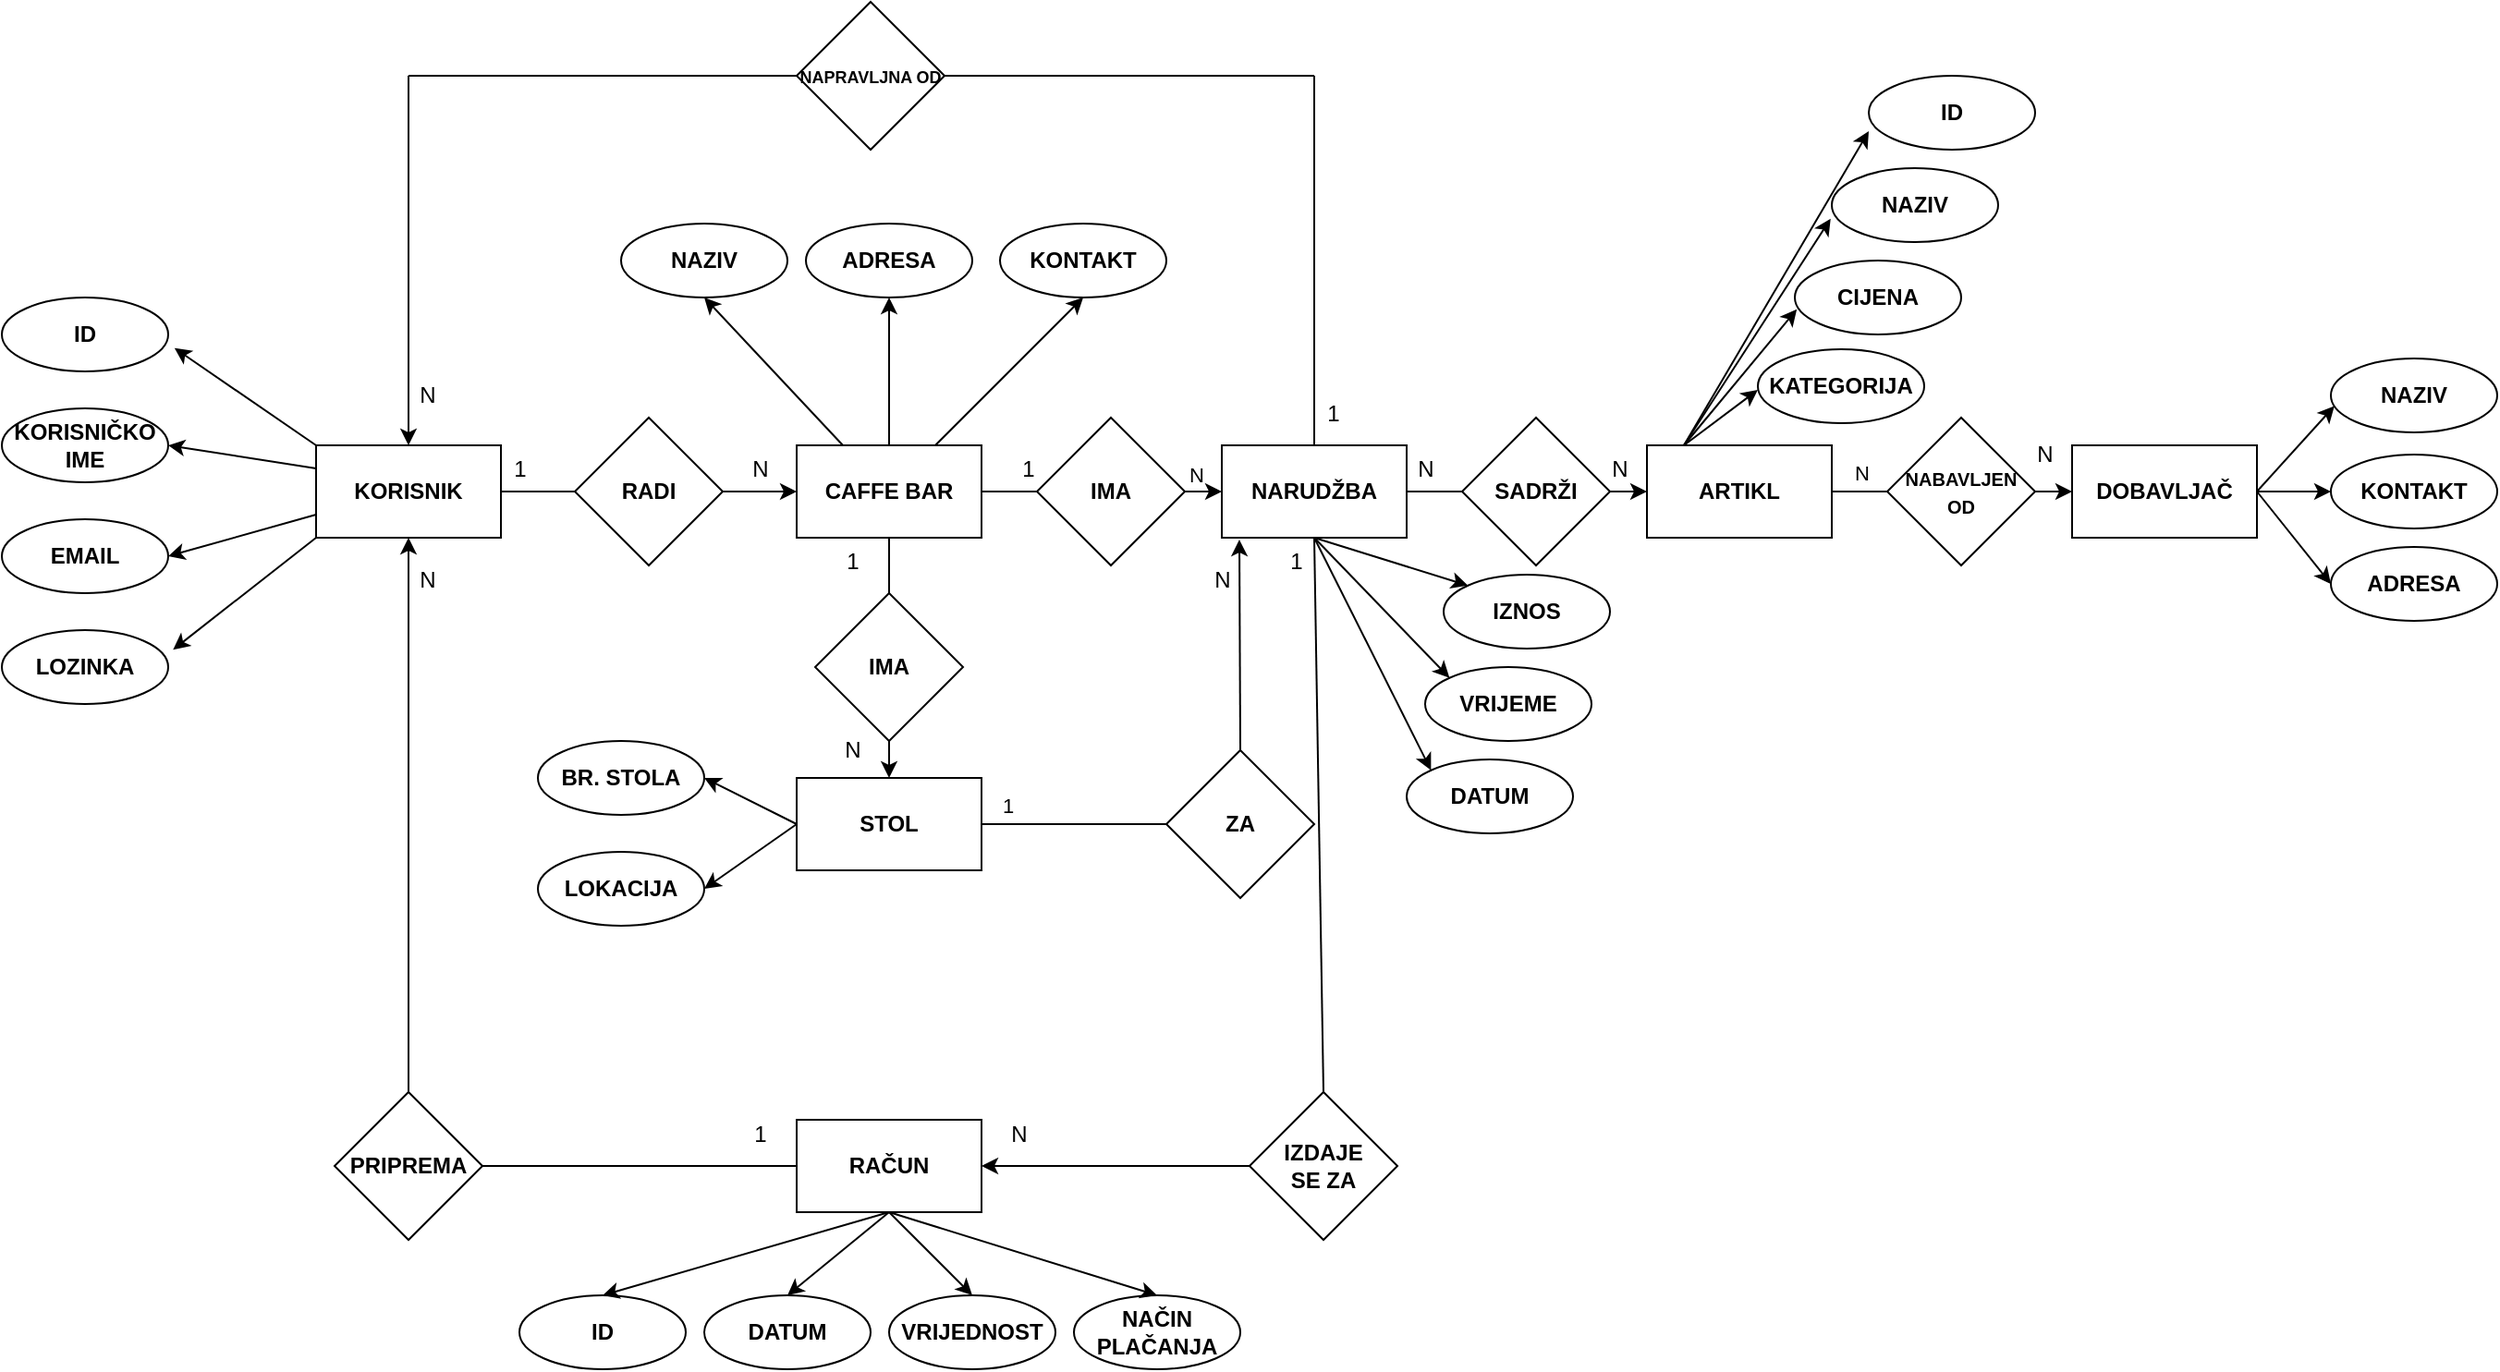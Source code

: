 <mxfile version="24.7.7">
  <diagram name="Page-1" id="Qe4Lrd-1hOxXekHHJIUY">
    <mxGraphModel dx="2471" dy="1044" grid="1" gridSize="10" guides="1" tooltips="1" connect="1" arrows="1" fold="1" page="1" pageScale="1" pageWidth="827" pageHeight="1169" math="0" shadow="0">
      <root>
        <mxCell id="0" />
        <mxCell id="1" parent="0" />
        <mxCell id="XF-ls_KRcd4qi8cHN1dS-2" value="&lt;b&gt;KORISNIK&lt;/b&gt;" style="rounded=0;whiteSpace=wrap;html=1;" vertex="1" parent="1">
          <mxGeometry x="110" y="240" width="100" height="50" as="geometry" />
        </mxCell>
        <mxCell id="XF-ls_KRcd4qi8cHN1dS-3" value="&lt;b&gt;CAFFE BAR&lt;/b&gt;" style="rounded=0;whiteSpace=wrap;html=1;" vertex="1" parent="1">
          <mxGeometry x="370" y="240" width="100" height="50" as="geometry" />
        </mxCell>
        <mxCell id="XF-ls_KRcd4qi8cHN1dS-5" value="&lt;b&gt;STOL&lt;/b&gt;" style="rounded=0;whiteSpace=wrap;html=1;" vertex="1" parent="1">
          <mxGeometry x="370" y="420" width="100" height="50" as="geometry" />
        </mxCell>
        <mxCell id="XF-ls_KRcd4qi8cHN1dS-7" value="&lt;b&gt;NARUDŽBA&lt;/b&gt;" style="rounded=0;whiteSpace=wrap;html=1;" vertex="1" parent="1">
          <mxGeometry x="600" y="240" width="100" height="50" as="geometry" />
        </mxCell>
        <mxCell id="XF-ls_KRcd4qi8cHN1dS-9" value="&lt;b&gt;ARTIKL&lt;/b&gt;" style="rounded=0;whiteSpace=wrap;html=1;" vertex="1" parent="1">
          <mxGeometry x="830" y="240" width="100" height="50" as="geometry" />
        </mxCell>
        <mxCell id="XF-ls_KRcd4qi8cHN1dS-11" value="&lt;b&gt;DOBAVLJAČ&lt;/b&gt;" style="rounded=0;whiteSpace=wrap;html=1;" vertex="1" parent="1">
          <mxGeometry x="1060" y="240" width="100" height="50" as="geometry" />
        </mxCell>
        <mxCell id="XF-ls_KRcd4qi8cHN1dS-13" value="&lt;b&gt;RAČUN&lt;/b&gt;" style="rounded=0;whiteSpace=wrap;html=1;" vertex="1" parent="1">
          <mxGeometry x="370" y="605" width="100" height="50" as="geometry" />
        </mxCell>
        <mxCell id="XF-ls_KRcd4qi8cHN1dS-15" value="&lt;b&gt;ID&lt;/b&gt;" style="ellipse;whiteSpace=wrap;html=1;" vertex="1" parent="1">
          <mxGeometry x="-60" y="160" width="90" height="40" as="geometry" />
        </mxCell>
        <mxCell id="XF-ls_KRcd4qi8cHN1dS-16" value="&lt;b&gt;KORISNIČKO IME&lt;/b&gt;" style="ellipse;whiteSpace=wrap;html=1;" vertex="1" parent="1">
          <mxGeometry x="-60" y="220" width="90" height="40" as="geometry" />
        </mxCell>
        <mxCell id="XF-ls_KRcd4qi8cHN1dS-20" value="&lt;b&gt;EMAIL&lt;/b&gt;" style="ellipse;whiteSpace=wrap;html=1;" vertex="1" parent="1">
          <mxGeometry x="-60" y="280" width="90" height="40" as="geometry" />
        </mxCell>
        <mxCell id="XF-ls_KRcd4qi8cHN1dS-22" value="&lt;b&gt;LOZINKA&lt;/b&gt;" style="ellipse;whiteSpace=wrap;html=1;" vertex="1" parent="1">
          <mxGeometry x="-60" y="340" width="90" height="40" as="geometry" />
        </mxCell>
        <mxCell id="XF-ls_KRcd4qi8cHN1dS-28" value="" style="endArrow=classic;html=1;rounded=0;exitX=0;exitY=1;exitDx=0;exitDy=0;entryX=1.029;entryY=0.265;entryDx=0;entryDy=0;entryPerimeter=0;" edge="1" parent="1" source="XF-ls_KRcd4qi8cHN1dS-2" target="XF-ls_KRcd4qi8cHN1dS-22">
          <mxGeometry width="50" height="50" relative="1" as="geometry">
            <mxPoint x="330" y="280" as="sourcePoint" />
            <mxPoint x="380" y="230" as="targetPoint" />
          </mxGeometry>
        </mxCell>
        <mxCell id="XF-ls_KRcd4qi8cHN1dS-29" value="" style="endArrow=classic;html=1;rounded=0;exitX=0;exitY=0.75;exitDx=0;exitDy=0;entryX=1;entryY=0.5;entryDx=0;entryDy=0;" edge="1" parent="1" source="XF-ls_KRcd4qi8cHN1dS-2" target="XF-ls_KRcd4qi8cHN1dS-20">
          <mxGeometry width="50" height="50" relative="1" as="geometry">
            <mxPoint x="330" y="280" as="sourcePoint" />
            <mxPoint x="380" y="230" as="targetPoint" />
          </mxGeometry>
        </mxCell>
        <mxCell id="XF-ls_KRcd4qi8cHN1dS-30" value="" style="endArrow=classic;html=1;rounded=0;exitX=0;exitY=0.25;exitDx=0;exitDy=0;entryX=1;entryY=0.5;entryDx=0;entryDy=0;" edge="1" parent="1" source="XF-ls_KRcd4qi8cHN1dS-2" target="XF-ls_KRcd4qi8cHN1dS-16">
          <mxGeometry width="50" height="50" relative="1" as="geometry">
            <mxPoint x="330" y="280" as="sourcePoint" />
            <mxPoint x="380" y="230" as="targetPoint" />
          </mxGeometry>
        </mxCell>
        <mxCell id="XF-ls_KRcd4qi8cHN1dS-31" value="" style="endArrow=classic;html=1;rounded=0;exitX=0;exitY=0;exitDx=0;exitDy=0;entryX=1.038;entryY=0.685;entryDx=0;entryDy=0;entryPerimeter=0;" edge="1" parent="1" source="XF-ls_KRcd4qi8cHN1dS-2" target="XF-ls_KRcd4qi8cHN1dS-15">
          <mxGeometry width="50" height="50" relative="1" as="geometry">
            <mxPoint x="330" y="280" as="sourcePoint" />
            <mxPoint x="380" y="230" as="targetPoint" />
          </mxGeometry>
        </mxCell>
        <mxCell id="XF-ls_KRcd4qi8cHN1dS-32" style="edgeStyle=orthogonalEdgeStyle;rounded=0;orthogonalLoop=1;jettySize=auto;html=1;exitX=0.5;exitY=1;exitDx=0;exitDy=0;" edge="1" parent="1" source="XF-ls_KRcd4qi8cHN1dS-3" target="XF-ls_KRcd4qi8cHN1dS-3">
          <mxGeometry relative="1" as="geometry" />
        </mxCell>
        <mxCell id="XF-ls_KRcd4qi8cHN1dS-33" value="&lt;b&gt;RADI&lt;/b&gt;" style="rhombus;whiteSpace=wrap;html=1;" vertex="1" parent="1">
          <mxGeometry x="250" y="225" width="80" height="80" as="geometry" />
        </mxCell>
        <mxCell id="XF-ls_KRcd4qi8cHN1dS-34" value="" style="endArrow=none;html=1;rounded=0;exitX=1;exitY=0.5;exitDx=0;exitDy=0;entryX=0;entryY=0.5;entryDx=0;entryDy=0;" edge="1" parent="1" source="XF-ls_KRcd4qi8cHN1dS-2" target="XF-ls_KRcd4qi8cHN1dS-33">
          <mxGeometry width="50" height="50" relative="1" as="geometry">
            <mxPoint x="330" y="280" as="sourcePoint" />
            <mxPoint x="380" y="230" as="targetPoint" />
          </mxGeometry>
        </mxCell>
        <mxCell id="XF-ls_KRcd4qi8cHN1dS-35" value="" style="endArrow=classic;html=1;rounded=0;exitX=1;exitY=0.5;exitDx=0;exitDy=0;entryX=0;entryY=0.5;entryDx=0;entryDy=0;" edge="1" parent="1" source="XF-ls_KRcd4qi8cHN1dS-33" target="XF-ls_KRcd4qi8cHN1dS-3">
          <mxGeometry width="50" height="50" relative="1" as="geometry">
            <mxPoint x="330" y="280" as="sourcePoint" />
            <mxPoint x="380" y="230" as="targetPoint" />
          </mxGeometry>
        </mxCell>
        <mxCell id="XF-ls_KRcd4qi8cHN1dS-36" value="1" style="text;html=1;align=center;verticalAlign=middle;resizable=0;points=[];autosize=1;strokeColor=none;fillColor=none;" vertex="1" parent="1">
          <mxGeometry x="205" y="238" width="30" height="30" as="geometry" />
        </mxCell>
        <mxCell id="XF-ls_KRcd4qi8cHN1dS-37" value="N" style="text;html=1;align=center;verticalAlign=middle;resizable=0;points=[];autosize=1;strokeColor=none;fillColor=none;" vertex="1" parent="1">
          <mxGeometry x="335" y="238" width="30" height="30" as="geometry" />
        </mxCell>
        <mxCell id="XF-ls_KRcd4qi8cHN1dS-40" value="&lt;b&gt;NAZIV&lt;/b&gt;" style="ellipse;whiteSpace=wrap;html=1;" vertex="1" parent="1">
          <mxGeometry x="275" y="120" width="90" height="40" as="geometry" />
        </mxCell>
        <mxCell id="XF-ls_KRcd4qi8cHN1dS-42" value="&lt;b&gt;ADRESA&lt;/b&gt;" style="ellipse;whiteSpace=wrap;html=1;" vertex="1" parent="1">
          <mxGeometry x="375" y="120" width="90" height="40" as="geometry" />
        </mxCell>
        <mxCell id="XF-ls_KRcd4qi8cHN1dS-44" value="&lt;b&gt;KONTAKT&lt;/b&gt;" style="ellipse;whiteSpace=wrap;html=1;" vertex="1" parent="1">
          <mxGeometry x="480" y="120" width="90" height="40" as="geometry" />
        </mxCell>
        <mxCell id="XF-ls_KRcd4qi8cHN1dS-46" value="" style="endArrow=classic;html=1;rounded=0;entryX=0.5;entryY=1;entryDx=0;entryDy=0;exitX=0.5;exitY=0;exitDx=0;exitDy=0;" edge="1" parent="1" source="XF-ls_KRcd4qi8cHN1dS-3" target="XF-ls_KRcd4qi8cHN1dS-42">
          <mxGeometry width="50" height="50" relative="1" as="geometry">
            <mxPoint x="330" y="280" as="sourcePoint" />
            <mxPoint x="380" y="230" as="targetPoint" />
          </mxGeometry>
        </mxCell>
        <mxCell id="XF-ls_KRcd4qi8cHN1dS-47" value="" style="endArrow=classic;html=1;rounded=0;entryX=0.5;entryY=1;entryDx=0;entryDy=0;exitX=0.25;exitY=0;exitDx=0;exitDy=0;" edge="1" parent="1" source="XF-ls_KRcd4qi8cHN1dS-3" target="XF-ls_KRcd4qi8cHN1dS-40">
          <mxGeometry width="50" height="50" relative="1" as="geometry">
            <mxPoint x="330" y="280" as="sourcePoint" />
            <mxPoint x="380" y="230" as="targetPoint" />
          </mxGeometry>
        </mxCell>
        <mxCell id="XF-ls_KRcd4qi8cHN1dS-48" value="" style="endArrow=classic;html=1;rounded=0;exitX=0.75;exitY=0;exitDx=0;exitDy=0;entryX=0.5;entryY=1;entryDx=0;entryDy=0;" edge="1" parent="1" source="XF-ls_KRcd4qi8cHN1dS-3" target="XF-ls_KRcd4qi8cHN1dS-44">
          <mxGeometry width="50" height="50" relative="1" as="geometry">
            <mxPoint x="330" y="280" as="sourcePoint" />
            <mxPoint x="380" y="230" as="targetPoint" />
          </mxGeometry>
        </mxCell>
        <mxCell id="XF-ls_KRcd4qi8cHN1dS-50" value="&lt;b&gt;IMA&lt;/b&gt;" style="rhombus;whiteSpace=wrap;html=1;" vertex="1" parent="1">
          <mxGeometry x="380" y="320" width="80" height="80" as="geometry" />
        </mxCell>
        <mxCell id="XF-ls_KRcd4qi8cHN1dS-51" value="&lt;b&gt;IMA&lt;/b&gt;" style="rhombus;whiteSpace=wrap;html=1;" vertex="1" parent="1">
          <mxGeometry x="500" y="225" width="80" height="80" as="geometry" />
        </mxCell>
        <mxCell id="XF-ls_KRcd4qi8cHN1dS-52" value="&lt;b&gt;BR. STOLA&lt;/b&gt;" style="ellipse;whiteSpace=wrap;html=1;" vertex="1" parent="1">
          <mxGeometry x="230" y="400" width="90" height="40" as="geometry" />
        </mxCell>
        <mxCell id="XF-ls_KRcd4qi8cHN1dS-54" value="&lt;b&gt;LOKACIJA&lt;/b&gt;" style="ellipse;whiteSpace=wrap;html=1;" vertex="1" parent="1">
          <mxGeometry x="230" y="460" width="90" height="40" as="geometry" />
        </mxCell>
        <mxCell id="XF-ls_KRcd4qi8cHN1dS-56" value="" style="endArrow=classic;html=1;rounded=0;exitX=0;exitY=0.5;exitDx=0;exitDy=0;entryX=1;entryY=0.5;entryDx=0;entryDy=0;" edge="1" parent="1" source="XF-ls_KRcd4qi8cHN1dS-5" target="XF-ls_KRcd4qi8cHN1dS-52">
          <mxGeometry width="50" height="50" relative="1" as="geometry">
            <mxPoint x="250" y="390" as="sourcePoint" />
            <mxPoint x="300" y="340" as="targetPoint" />
          </mxGeometry>
        </mxCell>
        <mxCell id="XF-ls_KRcd4qi8cHN1dS-57" value="" style="endArrow=classic;html=1;rounded=0;exitX=0;exitY=0.5;exitDx=0;exitDy=0;entryX=1;entryY=0.5;entryDx=0;entryDy=0;" edge="1" parent="1" source="XF-ls_KRcd4qi8cHN1dS-5" target="XF-ls_KRcd4qi8cHN1dS-54">
          <mxGeometry width="50" height="50" relative="1" as="geometry">
            <mxPoint x="250" y="390" as="sourcePoint" />
            <mxPoint x="300" y="340" as="targetPoint" />
          </mxGeometry>
        </mxCell>
        <mxCell id="XF-ls_KRcd4qi8cHN1dS-58" value="&lt;b&gt;DATUM&lt;/b&gt;" style="ellipse;whiteSpace=wrap;html=1;" vertex="1" parent="1">
          <mxGeometry x="700" y="410" width="90" height="40" as="geometry" />
        </mxCell>
        <mxCell id="XF-ls_KRcd4qi8cHN1dS-60" value="&lt;b&gt;VRIJEME&lt;/b&gt;" style="ellipse;whiteSpace=wrap;html=1;" vertex="1" parent="1">
          <mxGeometry x="710" y="360" width="90" height="40" as="geometry" />
        </mxCell>
        <mxCell id="XF-ls_KRcd4qi8cHN1dS-62" value="&lt;b&gt;IZNOS&lt;/b&gt;" style="ellipse;whiteSpace=wrap;html=1;" vertex="1" parent="1">
          <mxGeometry x="720" y="310" width="90" height="40" as="geometry" />
        </mxCell>
        <mxCell id="XF-ls_KRcd4qi8cHN1dS-65" value="" style="endArrow=none;html=1;rounded=0;entryX=0.5;entryY=1;entryDx=0;entryDy=0;exitX=0.5;exitY=0;exitDx=0;exitDy=0;" edge="1" parent="1" source="XF-ls_KRcd4qi8cHN1dS-50" target="XF-ls_KRcd4qi8cHN1dS-3">
          <mxGeometry width="50" height="50" relative="1" as="geometry">
            <mxPoint x="450" y="390" as="sourcePoint" />
            <mxPoint x="500" y="340" as="targetPoint" />
          </mxGeometry>
        </mxCell>
        <mxCell id="XF-ls_KRcd4qi8cHN1dS-66" value="" style="endArrow=classic;html=1;rounded=0;exitX=0.5;exitY=1;exitDx=0;exitDy=0;entryX=0.5;entryY=0;entryDx=0;entryDy=0;" edge="1" parent="1" source="XF-ls_KRcd4qi8cHN1dS-50" target="XF-ls_KRcd4qi8cHN1dS-5">
          <mxGeometry width="50" height="50" relative="1" as="geometry">
            <mxPoint x="450" y="390" as="sourcePoint" />
            <mxPoint x="500" y="340" as="targetPoint" />
          </mxGeometry>
        </mxCell>
        <mxCell id="XF-ls_KRcd4qi8cHN1dS-67" value="1" style="text;html=1;align=center;verticalAlign=middle;resizable=0;points=[];autosize=1;strokeColor=none;fillColor=none;" vertex="1" parent="1">
          <mxGeometry x="385" y="288" width="30" height="30" as="geometry" />
        </mxCell>
        <mxCell id="XF-ls_KRcd4qi8cHN1dS-68" value="N" style="text;html=1;align=center;verticalAlign=middle;resizable=0;points=[];autosize=1;strokeColor=none;fillColor=none;" vertex="1" parent="1">
          <mxGeometry x="385" y="390" width="30" height="30" as="geometry" />
        </mxCell>
        <mxCell id="XF-ls_KRcd4qi8cHN1dS-69" value="" style="endArrow=none;html=1;rounded=0;exitX=1;exitY=0.5;exitDx=0;exitDy=0;entryX=0;entryY=0.5;entryDx=0;entryDy=0;" edge="1" parent="1" source="XF-ls_KRcd4qi8cHN1dS-3" target="XF-ls_KRcd4qi8cHN1dS-51">
          <mxGeometry width="50" height="50" relative="1" as="geometry">
            <mxPoint x="450" y="390" as="sourcePoint" />
            <mxPoint x="500" y="340" as="targetPoint" />
          </mxGeometry>
        </mxCell>
        <mxCell id="XF-ls_KRcd4qi8cHN1dS-70" value="1" style="text;html=1;align=center;verticalAlign=middle;resizable=0;points=[];autosize=1;strokeColor=none;fillColor=none;" vertex="1" parent="1">
          <mxGeometry x="480" y="238" width="30" height="30" as="geometry" />
        </mxCell>
        <mxCell id="XF-ls_KRcd4qi8cHN1dS-72" value="" style="endArrow=classic;html=1;rounded=0;exitX=1;exitY=0.5;exitDx=0;exitDy=0;entryX=0;entryY=0.5;entryDx=0;entryDy=0;" edge="1" parent="1" source="XF-ls_KRcd4qi8cHN1dS-51" target="XF-ls_KRcd4qi8cHN1dS-7">
          <mxGeometry width="50" height="50" relative="1" as="geometry">
            <mxPoint x="450" y="390" as="sourcePoint" />
            <mxPoint x="500" y="340" as="targetPoint" />
          </mxGeometry>
        </mxCell>
        <mxCell id="XF-ls_KRcd4qi8cHN1dS-77" value="N" style="edgeLabel;html=1;align=center;verticalAlign=middle;resizable=0;points=[];" vertex="1" connectable="0" parent="XF-ls_KRcd4qi8cHN1dS-72">
          <mxGeometry x="-0.42" y="9" relative="1" as="geometry">
            <mxPoint as="offset" />
          </mxGeometry>
        </mxCell>
        <mxCell id="XF-ls_KRcd4qi8cHN1dS-78" value="" style="endArrow=classic;html=1;rounded=0;entryX=0;entryY=0;entryDx=0;entryDy=0;" edge="1" parent="1" target="XF-ls_KRcd4qi8cHN1dS-58">
          <mxGeometry width="50" height="50" relative="1" as="geometry">
            <mxPoint x="650" y="290" as="sourcePoint" />
            <mxPoint x="500" y="340" as="targetPoint" />
          </mxGeometry>
        </mxCell>
        <mxCell id="XF-ls_KRcd4qi8cHN1dS-79" value="" style="endArrow=classic;html=1;rounded=0;exitX=0.5;exitY=1;exitDx=0;exitDy=0;entryX=0;entryY=0;entryDx=0;entryDy=0;" edge="1" parent="1" source="XF-ls_KRcd4qi8cHN1dS-7" target="XF-ls_KRcd4qi8cHN1dS-60">
          <mxGeometry width="50" height="50" relative="1" as="geometry">
            <mxPoint x="450" y="390" as="sourcePoint" />
            <mxPoint x="500" y="340" as="targetPoint" />
          </mxGeometry>
        </mxCell>
        <mxCell id="XF-ls_KRcd4qi8cHN1dS-80" value="" style="endArrow=classic;html=1;rounded=0;entryX=0;entryY=0;entryDx=0;entryDy=0;" edge="1" parent="1" target="XF-ls_KRcd4qi8cHN1dS-62">
          <mxGeometry width="50" height="50" relative="1" as="geometry">
            <mxPoint x="650" y="290" as="sourcePoint" />
            <mxPoint x="500" y="340" as="targetPoint" />
          </mxGeometry>
        </mxCell>
        <mxCell id="XF-ls_KRcd4qi8cHN1dS-81" value="&lt;b&gt;ZA&lt;/b&gt;" style="rhombus;whiteSpace=wrap;html=1;" vertex="1" parent="1">
          <mxGeometry x="570" y="405" width="80" height="80" as="geometry" />
        </mxCell>
        <mxCell id="XF-ls_KRcd4qi8cHN1dS-82" value="" style="endArrow=none;html=1;rounded=0;exitX=1;exitY=0.5;exitDx=0;exitDy=0;entryX=0;entryY=0.5;entryDx=0;entryDy=0;" edge="1" parent="1" source="XF-ls_KRcd4qi8cHN1dS-5" target="XF-ls_KRcd4qi8cHN1dS-81">
          <mxGeometry width="50" height="50" relative="1" as="geometry">
            <mxPoint x="450" y="390" as="sourcePoint" />
            <mxPoint x="500" y="340" as="targetPoint" />
          </mxGeometry>
        </mxCell>
        <mxCell id="XF-ls_KRcd4qi8cHN1dS-86" value="1" style="edgeLabel;html=1;align=center;verticalAlign=middle;resizable=0;points=[];" vertex="1" connectable="0" parent="XF-ls_KRcd4qi8cHN1dS-82">
          <mxGeometry x="-0.724" y="10" relative="1" as="geometry">
            <mxPoint as="offset" />
          </mxGeometry>
        </mxCell>
        <mxCell id="XF-ls_KRcd4qi8cHN1dS-83" value="" style="endArrow=classic;html=1;rounded=0;entryX=0.095;entryY=1.021;entryDx=0;entryDy=0;entryPerimeter=0;exitX=0.5;exitY=0;exitDx=0;exitDy=0;" edge="1" parent="1" source="XF-ls_KRcd4qi8cHN1dS-81" target="XF-ls_KRcd4qi8cHN1dS-7">
          <mxGeometry width="50" height="50" relative="1" as="geometry">
            <mxPoint x="620" y="400" as="sourcePoint" />
            <mxPoint x="609.28" y="297.06" as="targetPoint" />
          </mxGeometry>
        </mxCell>
        <mxCell id="XF-ls_KRcd4qi8cHN1dS-88" value="&lt;font size=&quot;1&quot;&gt;&lt;b style=&quot;font-size: 9px;&quot;&gt;NAPRAVLJNA OD&lt;/b&gt;&lt;/font&gt;" style="rhombus;whiteSpace=wrap;html=1;" vertex="1" parent="1">
          <mxGeometry x="370" width="80" height="80" as="geometry" />
        </mxCell>
        <mxCell id="XF-ls_KRcd4qi8cHN1dS-89" value="" style="endArrow=none;html=1;rounded=0;exitX=0.5;exitY=0;exitDx=0;exitDy=0;" edge="1" parent="1" source="XF-ls_KRcd4qi8cHN1dS-7">
          <mxGeometry width="50" height="50" relative="1" as="geometry">
            <mxPoint x="520" y="210" as="sourcePoint" />
            <mxPoint x="650" y="40" as="targetPoint" />
          </mxGeometry>
        </mxCell>
        <mxCell id="XF-ls_KRcd4qi8cHN1dS-90" value="" style="endArrow=none;html=1;rounded=0;exitX=1;exitY=0.5;exitDx=0;exitDy=0;" edge="1" parent="1" source="XF-ls_KRcd4qi8cHN1dS-88">
          <mxGeometry width="50" height="50" relative="1" as="geometry">
            <mxPoint x="520" y="210" as="sourcePoint" />
            <mxPoint x="650" y="40" as="targetPoint" />
          </mxGeometry>
        </mxCell>
        <mxCell id="XF-ls_KRcd4qi8cHN1dS-91" value="" style="endArrow=none;html=1;rounded=0;entryX=0;entryY=0.5;entryDx=0;entryDy=0;" edge="1" parent="1" target="XF-ls_KRcd4qi8cHN1dS-88">
          <mxGeometry width="50" height="50" relative="1" as="geometry">
            <mxPoint x="160" y="40" as="sourcePoint" />
            <mxPoint x="410" y="160" as="targetPoint" />
          </mxGeometry>
        </mxCell>
        <mxCell id="XF-ls_KRcd4qi8cHN1dS-92" value="" style="endArrow=classic;html=1;rounded=0;entryX=0.5;entryY=0;entryDx=0;entryDy=0;" edge="1" parent="1" target="XF-ls_KRcd4qi8cHN1dS-2">
          <mxGeometry width="50" height="50" relative="1" as="geometry">
            <mxPoint x="160" y="40" as="sourcePoint" />
            <mxPoint x="410" y="160" as="targetPoint" />
          </mxGeometry>
        </mxCell>
        <mxCell id="XF-ls_KRcd4qi8cHN1dS-93" value="1" style="text;html=1;align=center;verticalAlign=middle;resizable=0;points=[];autosize=1;strokeColor=none;fillColor=none;" vertex="1" parent="1">
          <mxGeometry x="645" y="208" width="30" height="30" as="geometry" />
        </mxCell>
        <mxCell id="XF-ls_KRcd4qi8cHN1dS-94" value="N" style="text;html=1;align=center;verticalAlign=middle;resizable=0;points=[];autosize=1;strokeColor=none;fillColor=none;" vertex="1" parent="1">
          <mxGeometry x="155" y="198" width="30" height="30" as="geometry" />
        </mxCell>
        <mxCell id="XF-ls_KRcd4qi8cHN1dS-95" value="&lt;b&gt;SADRŽI&lt;/b&gt;" style="rhombus;whiteSpace=wrap;html=1;" vertex="1" parent="1">
          <mxGeometry x="730" y="225" width="80" height="80" as="geometry" />
        </mxCell>
        <mxCell id="XF-ls_KRcd4qi8cHN1dS-96" value="" style="endArrow=none;html=1;rounded=0;exitX=1;exitY=0.5;exitDx=0;exitDy=0;entryX=0;entryY=0.5;entryDx=0;entryDy=0;" edge="1" parent="1" source="XF-ls_KRcd4qi8cHN1dS-7" target="XF-ls_KRcd4qi8cHN1dS-95">
          <mxGeometry width="50" height="50" relative="1" as="geometry">
            <mxPoint x="600" y="220" as="sourcePoint" />
            <mxPoint x="650" y="170" as="targetPoint" />
          </mxGeometry>
        </mxCell>
        <mxCell id="XF-ls_KRcd4qi8cHN1dS-97" value="" style="endArrow=classic;html=1;rounded=0;exitX=1;exitY=0.5;exitDx=0;exitDy=0;entryX=0;entryY=0.5;entryDx=0;entryDy=0;" edge="1" parent="1" source="XF-ls_KRcd4qi8cHN1dS-95" target="XF-ls_KRcd4qi8cHN1dS-9">
          <mxGeometry width="50" height="50" relative="1" as="geometry">
            <mxPoint x="600" y="220" as="sourcePoint" />
            <mxPoint x="650" y="170" as="targetPoint" />
          </mxGeometry>
        </mxCell>
        <mxCell id="XF-ls_KRcd4qi8cHN1dS-98" value="N" style="text;html=1;align=center;verticalAlign=middle;resizable=0;points=[];autosize=1;strokeColor=none;fillColor=none;" vertex="1" parent="1">
          <mxGeometry x="695" y="238" width="30" height="30" as="geometry" />
        </mxCell>
        <mxCell id="XF-ls_KRcd4qi8cHN1dS-99" value="N" style="text;html=1;align=center;verticalAlign=middle;resizable=0;points=[];autosize=1;strokeColor=none;fillColor=none;" vertex="1" parent="1">
          <mxGeometry x="800" y="238" width="30" height="30" as="geometry" />
        </mxCell>
        <mxCell id="XF-ls_KRcd4qi8cHN1dS-100" value="&lt;font size=&quot;1&quot;&gt;&lt;b&gt;NABAVLJEN&lt;/b&gt;&lt;/font&gt;&lt;div&gt;&lt;font size=&quot;1&quot;&gt;&lt;b&gt;OD&lt;/b&gt;&lt;/font&gt;&lt;/div&gt;" style="rhombus;whiteSpace=wrap;html=1;" vertex="1" parent="1">
          <mxGeometry x="960" y="225" width="80" height="80" as="geometry" />
        </mxCell>
        <mxCell id="XF-ls_KRcd4qi8cHN1dS-101" value="" style="endArrow=none;html=1;rounded=0;exitX=1;exitY=0.5;exitDx=0;exitDy=0;entryX=0;entryY=0.5;entryDx=0;entryDy=0;" edge="1" parent="1" source="XF-ls_KRcd4qi8cHN1dS-9" target="XF-ls_KRcd4qi8cHN1dS-100">
          <mxGeometry width="50" height="50" relative="1" as="geometry">
            <mxPoint x="700" y="260" as="sourcePoint" />
            <mxPoint x="750" y="210" as="targetPoint" />
          </mxGeometry>
        </mxCell>
        <mxCell id="XF-ls_KRcd4qi8cHN1dS-103" value="N" style="edgeLabel;html=1;align=center;verticalAlign=middle;resizable=0;points=[];" vertex="1" connectable="0" parent="XF-ls_KRcd4qi8cHN1dS-101">
          <mxGeometry x="0.051" y="10" relative="1" as="geometry">
            <mxPoint as="offset" />
          </mxGeometry>
        </mxCell>
        <mxCell id="XF-ls_KRcd4qi8cHN1dS-102" value="" style="endArrow=classic;html=1;rounded=0;exitX=1;exitY=0.5;exitDx=0;exitDy=0;entryX=0;entryY=0.5;entryDx=0;entryDy=0;" edge="1" parent="1" source="XF-ls_KRcd4qi8cHN1dS-100" target="XF-ls_KRcd4qi8cHN1dS-11">
          <mxGeometry width="50" height="50" relative="1" as="geometry">
            <mxPoint x="700" y="260" as="sourcePoint" />
            <mxPoint x="750" y="210" as="targetPoint" />
          </mxGeometry>
        </mxCell>
        <mxCell id="XF-ls_KRcd4qi8cHN1dS-104" value="N" style="text;html=1;align=center;verticalAlign=middle;resizable=0;points=[];autosize=1;strokeColor=none;fillColor=none;" vertex="1" parent="1">
          <mxGeometry x="1030" y="230" width="30" height="30" as="geometry" />
        </mxCell>
        <mxCell id="XF-ls_KRcd4qi8cHN1dS-105" value="&lt;b&gt;NAZIV&lt;/b&gt;" style="ellipse;whiteSpace=wrap;html=1;" vertex="1" parent="1">
          <mxGeometry x="930" y="90" width="90" height="40" as="geometry" />
        </mxCell>
        <mxCell id="XF-ls_KRcd4qi8cHN1dS-107" value="&lt;b&gt;CIJENA&lt;/b&gt;" style="ellipse;whiteSpace=wrap;html=1;" vertex="1" parent="1">
          <mxGeometry x="910" y="140" width="90" height="40" as="geometry" />
        </mxCell>
        <mxCell id="XF-ls_KRcd4qi8cHN1dS-109" value="&lt;b&gt;KATEGORIJA&lt;/b&gt;" style="ellipse;whiteSpace=wrap;html=1;" vertex="1" parent="1">
          <mxGeometry x="890" y="188" width="90" height="40" as="geometry" />
        </mxCell>
        <mxCell id="XF-ls_KRcd4qi8cHN1dS-111" value="&lt;b&gt;ID&lt;/b&gt;" style="ellipse;whiteSpace=wrap;html=1;" vertex="1" parent="1">
          <mxGeometry x="950" y="40" width="90" height="40" as="geometry" />
        </mxCell>
        <mxCell id="XF-ls_KRcd4qi8cHN1dS-113" value="" style="endArrow=classic;html=1;rounded=0;" edge="1" parent="1">
          <mxGeometry width="50" height="50" relative="1" as="geometry">
            <mxPoint x="850" y="240" as="sourcePoint" />
            <mxPoint x="890" y="210" as="targetPoint" />
          </mxGeometry>
        </mxCell>
        <mxCell id="XF-ls_KRcd4qi8cHN1dS-114" value="" style="endArrow=classic;html=1;rounded=0;entryX=0.012;entryY=0.66;entryDx=0;entryDy=0;entryPerimeter=0;" edge="1" parent="1" target="XF-ls_KRcd4qi8cHN1dS-107">
          <mxGeometry width="50" height="50" relative="1" as="geometry">
            <mxPoint x="850" y="240" as="sourcePoint" />
            <mxPoint x="910" y="160" as="targetPoint" />
          </mxGeometry>
        </mxCell>
        <mxCell id="XF-ls_KRcd4qi8cHN1dS-115" value="" style="endArrow=classic;html=1;rounded=0;entryX=-0.007;entryY=0.684;entryDx=0;entryDy=0;entryPerimeter=0;" edge="1" parent="1" target="XF-ls_KRcd4qi8cHN1dS-105">
          <mxGeometry width="50" height="50" relative="1" as="geometry">
            <mxPoint x="850" y="240" as="sourcePoint" />
            <mxPoint x="900" y="150" as="targetPoint" />
          </mxGeometry>
        </mxCell>
        <mxCell id="XF-ls_KRcd4qi8cHN1dS-116" value="" style="endArrow=classic;html=1;rounded=0;entryX=0;entryY=0.75;entryDx=0;entryDy=0;entryPerimeter=0;" edge="1" parent="1" target="XF-ls_KRcd4qi8cHN1dS-111">
          <mxGeometry width="50" height="50" relative="1" as="geometry">
            <mxPoint x="850" y="240" as="sourcePoint" />
            <mxPoint x="990" y="110" as="targetPoint" />
          </mxGeometry>
        </mxCell>
        <mxCell id="XF-ls_KRcd4qi8cHN1dS-117" value="&lt;b&gt;NAZIV&lt;/b&gt;" style="ellipse;whiteSpace=wrap;html=1;" vertex="1" parent="1">
          <mxGeometry x="1200" y="193" width="90" height="40" as="geometry" />
        </mxCell>
        <mxCell id="XF-ls_KRcd4qi8cHN1dS-119" value="&lt;b&gt;KONTAKT&lt;/b&gt;" style="ellipse;whiteSpace=wrap;html=1;" vertex="1" parent="1">
          <mxGeometry x="1200" y="245" width="90" height="40" as="geometry" />
        </mxCell>
        <mxCell id="XF-ls_KRcd4qi8cHN1dS-124" value="&lt;b&gt;ADRESA&lt;/b&gt;" style="ellipse;whiteSpace=wrap;html=1;" vertex="1" parent="1">
          <mxGeometry x="1200" y="295" width="90" height="40" as="geometry" />
        </mxCell>
        <mxCell id="XF-ls_KRcd4qi8cHN1dS-126" value="" style="endArrow=classic;html=1;rounded=0;exitX=1;exitY=0.5;exitDx=0;exitDy=0;entryX=0.021;entryY=0.644;entryDx=0;entryDy=0;entryPerimeter=0;" edge="1" parent="1" source="XF-ls_KRcd4qi8cHN1dS-11" target="XF-ls_KRcd4qi8cHN1dS-117">
          <mxGeometry width="50" height="50" relative="1" as="geometry">
            <mxPoint x="1100" y="210" as="sourcePoint" />
            <mxPoint x="1150" y="160" as="targetPoint" />
          </mxGeometry>
        </mxCell>
        <mxCell id="XF-ls_KRcd4qi8cHN1dS-127" value="" style="endArrow=classic;html=1;rounded=0;exitX=1;exitY=0.5;exitDx=0;exitDy=0;entryX=0;entryY=0.5;entryDx=0;entryDy=0;" edge="1" parent="1" source="XF-ls_KRcd4qi8cHN1dS-11" target="XF-ls_KRcd4qi8cHN1dS-119">
          <mxGeometry width="50" height="50" relative="1" as="geometry">
            <mxPoint x="1100" y="210" as="sourcePoint" />
            <mxPoint x="1150" y="160" as="targetPoint" />
          </mxGeometry>
        </mxCell>
        <mxCell id="XF-ls_KRcd4qi8cHN1dS-128" value="" style="endArrow=classic;html=1;rounded=0;exitX=1;exitY=0.5;exitDx=0;exitDy=0;entryX=0;entryY=0.5;entryDx=0;entryDy=0;" edge="1" parent="1" source="XF-ls_KRcd4qi8cHN1dS-11" target="XF-ls_KRcd4qi8cHN1dS-124">
          <mxGeometry width="50" height="50" relative="1" as="geometry">
            <mxPoint x="1100" y="210" as="sourcePoint" />
            <mxPoint x="1150" y="160" as="targetPoint" />
          </mxGeometry>
        </mxCell>
        <mxCell id="XF-ls_KRcd4qi8cHN1dS-130" value="&lt;b&gt;IZDAJE&lt;/b&gt;&lt;div&gt;&lt;b&gt;SE ZA&lt;/b&gt;&lt;/div&gt;" style="rhombus;whiteSpace=wrap;html=1;" vertex="1" parent="1">
          <mxGeometry x="615" y="590" width="80" height="80" as="geometry" />
        </mxCell>
        <mxCell id="XF-ls_KRcd4qi8cHN1dS-131" value="" style="endArrow=none;html=1;rounded=0;exitX=0.5;exitY=0;exitDx=0;exitDy=0;entryX=0.5;entryY=1;entryDx=0;entryDy=0;" edge="1" parent="1" source="XF-ls_KRcd4qi8cHN1dS-130" target="XF-ls_KRcd4qi8cHN1dS-7">
          <mxGeometry width="50" height="50" relative="1" as="geometry">
            <mxPoint x="340" y="410" as="sourcePoint" />
            <mxPoint x="390" y="360" as="targetPoint" />
          </mxGeometry>
        </mxCell>
        <mxCell id="XF-ls_KRcd4qi8cHN1dS-133" value="N" style="text;html=1;align=center;verticalAlign=middle;resizable=0;points=[];autosize=1;strokeColor=none;fillColor=none;" vertex="1" parent="1">
          <mxGeometry x="585" y="298" width="30" height="30" as="geometry" />
        </mxCell>
        <mxCell id="XF-ls_KRcd4qi8cHN1dS-134" value="" style="endArrow=classic;html=1;rounded=0;exitX=0;exitY=0.5;exitDx=0;exitDy=0;entryX=1;entryY=0.5;entryDx=0;entryDy=0;" edge="1" parent="1" source="XF-ls_KRcd4qi8cHN1dS-130" target="XF-ls_KRcd4qi8cHN1dS-13">
          <mxGeometry width="50" height="50" relative="1" as="geometry">
            <mxPoint x="510" y="530" as="sourcePoint" />
            <mxPoint x="560" y="480" as="targetPoint" />
          </mxGeometry>
        </mxCell>
        <mxCell id="XF-ls_KRcd4qi8cHN1dS-135" value="1" style="text;html=1;align=center;verticalAlign=middle;resizable=0;points=[];autosize=1;strokeColor=none;fillColor=none;" vertex="1" parent="1">
          <mxGeometry x="625" y="288" width="30" height="30" as="geometry" />
        </mxCell>
        <mxCell id="XF-ls_KRcd4qi8cHN1dS-136" value="N" style="text;html=1;align=center;verticalAlign=middle;resizable=0;points=[];autosize=1;strokeColor=none;fillColor=none;" vertex="1" parent="1">
          <mxGeometry x="475" y="598" width="30" height="30" as="geometry" />
        </mxCell>
        <mxCell id="XF-ls_KRcd4qi8cHN1dS-137" value="&lt;b&gt;PRIPREMA&lt;/b&gt;" style="rhombus;whiteSpace=wrap;html=1;" vertex="1" parent="1">
          <mxGeometry x="120" y="590" width="80" height="80" as="geometry" />
        </mxCell>
        <mxCell id="XF-ls_KRcd4qi8cHN1dS-138" value="" style="endArrow=none;html=1;rounded=0;exitX=0;exitY=0.5;exitDx=0;exitDy=0;entryX=1;entryY=0.5;entryDx=0;entryDy=0;" edge="1" parent="1" source="XF-ls_KRcd4qi8cHN1dS-13" target="XF-ls_KRcd4qi8cHN1dS-137">
          <mxGeometry width="50" height="50" relative="1" as="geometry">
            <mxPoint x="280" y="640" as="sourcePoint" />
            <mxPoint x="330" y="590" as="targetPoint" />
          </mxGeometry>
        </mxCell>
        <mxCell id="XF-ls_KRcd4qi8cHN1dS-139" value="" style="endArrow=classic;html=1;rounded=0;exitX=0.5;exitY=0;exitDx=0;exitDy=0;entryX=0.5;entryY=1;entryDx=0;entryDy=0;" edge="1" parent="1" source="XF-ls_KRcd4qi8cHN1dS-137" target="XF-ls_KRcd4qi8cHN1dS-2">
          <mxGeometry width="50" height="50" relative="1" as="geometry">
            <mxPoint x="280" y="450" as="sourcePoint" />
            <mxPoint x="330" y="400" as="targetPoint" />
          </mxGeometry>
        </mxCell>
        <mxCell id="XF-ls_KRcd4qi8cHN1dS-141" value="N" style="text;html=1;align=center;verticalAlign=middle;resizable=0;points=[];autosize=1;strokeColor=none;fillColor=none;" vertex="1" parent="1">
          <mxGeometry x="155" y="298" width="30" height="30" as="geometry" />
        </mxCell>
        <mxCell id="XF-ls_KRcd4qi8cHN1dS-142" value="1" style="text;html=1;align=center;verticalAlign=middle;resizable=0;points=[];autosize=1;strokeColor=none;fillColor=none;" vertex="1" parent="1">
          <mxGeometry x="335" y="598" width="30" height="30" as="geometry" />
        </mxCell>
        <mxCell id="XF-ls_KRcd4qi8cHN1dS-144" value="&lt;b&gt;ID&lt;/b&gt;" style="ellipse;whiteSpace=wrap;html=1;" vertex="1" parent="1">
          <mxGeometry x="220" y="700" width="90" height="40" as="geometry" />
        </mxCell>
        <mxCell id="XF-ls_KRcd4qi8cHN1dS-146" value="&lt;b&gt;DATUM&lt;/b&gt;" style="ellipse;whiteSpace=wrap;html=1;" vertex="1" parent="1">
          <mxGeometry x="320" y="700" width="90" height="40" as="geometry" />
        </mxCell>
        <mxCell id="XF-ls_KRcd4qi8cHN1dS-148" value="&lt;b&gt;VRIJEDNOST&lt;/b&gt;" style="ellipse;whiteSpace=wrap;html=1;" vertex="1" parent="1">
          <mxGeometry x="420" y="700" width="90" height="40" as="geometry" />
        </mxCell>
        <mxCell id="XF-ls_KRcd4qi8cHN1dS-150" value="&lt;b&gt;NAČIN&lt;/b&gt;&lt;div&gt;&lt;b&gt;PLAČANJA&lt;/b&gt;&lt;/div&gt;" style="ellipse;whiteSpace=wrap;html=1;" vertex="1" parent="1">
          <mxGeometry x="520" y="700" width="90" height="40" as="geometry" />
        </mxCell>
        <mxCell id="XF-ls_KRcd4qi8cHN1dS-153" value="" style="endArrow=classic;html=1;rounded=0;exitX=0.5;exitY=1;exitDx=0;exitDy=0;entryX=0.5;entryY=0;entryDx=0;entryDy=0;" edge="1" parent="1" source="XF-ls_KRcd4qi8cHN1dS-13" target="XF-ls_KRcd4qi8cHN1dS-144">
          <mxGeometry width="50" height="50" relative="1" as="geometry">
            <mxPoint x="330" y="740" as="sourcePoint" />
            <mxPoint x="380" y="690" as="targetPoint" />
          </mxGeometry>
        </mxCell>
        <mxCell id="XF-ls_KRcd4qi8cHN1dS-154" value="" style="endArrow=classic;html=1;rounded=0;exitX=0.5;exitY=1;exitDx=0;exitDy=0;entryX=0.5;entryY=0;entryDx=0;entryDy=0;" edge="1" parent="1" source="XF-ls_KRcd4qi8cHN1dS-13" target="XF-ls_KRcd4qi8cHN1dS-146">
          <mxGeometry width="50" height="50" relative="1" as="geometry">
            <mxPoint x="330" y="740" as="sourcePoint" />
            <mxPoint x="380" y="690" as="targetPoint" />
          </mxGeometry>
        </mxCell>
        <mxCell id="XF-ls_KRcd4qi8cHN1dS-155" value="" style="endArrow=classic;html=1;rounded=0;exitX=0.5;exitY=1;exitDx=0;exitDy=0;entryX=0.5;entryY=0;entryDx=0;entryDy=0;" edge="1" parent="1" source="XF-ls_KRcd4qi8cHN1dS-13" target="XF-ls_KRcd4qi8cHN1dS-148">
          <mxGeometry width="50" height="50" relative="1" as="geometry">
            <mxPoint x="330" y="740" as="sourcePoint" />
            <mxPoint x="380" y="690" as="targetPoint" />
          </mxGeometry>
        </mxCell>
        <mxCell id="XF-ls_KRcd4qi8cHN1dS-156" value="" style="endArrow=classic;html=1;rounded=0;exitX=0.5;exitY=1;exitDx=0;exitDy=0;entryX=0.5;entryY=0;entryDx=0;entryDy=0;" edge="1" parent="1" source="XF-ls_KRcd4qi8cHN1dS-13" target="XF-ls_KRcd4qi8cHN1dS-150">
          <mxGeometry width="50" height="50" relative="1" as="geometry">
            <mxPoint x="420" y="660" as="sourcePoint" />
            <mxPoint x="520" y="690" as="targetPoint" />
          </mxGeometry>
        </mxCell>
      </root>
    </mxGraphModel>
  </diagram>
</mxfile>

